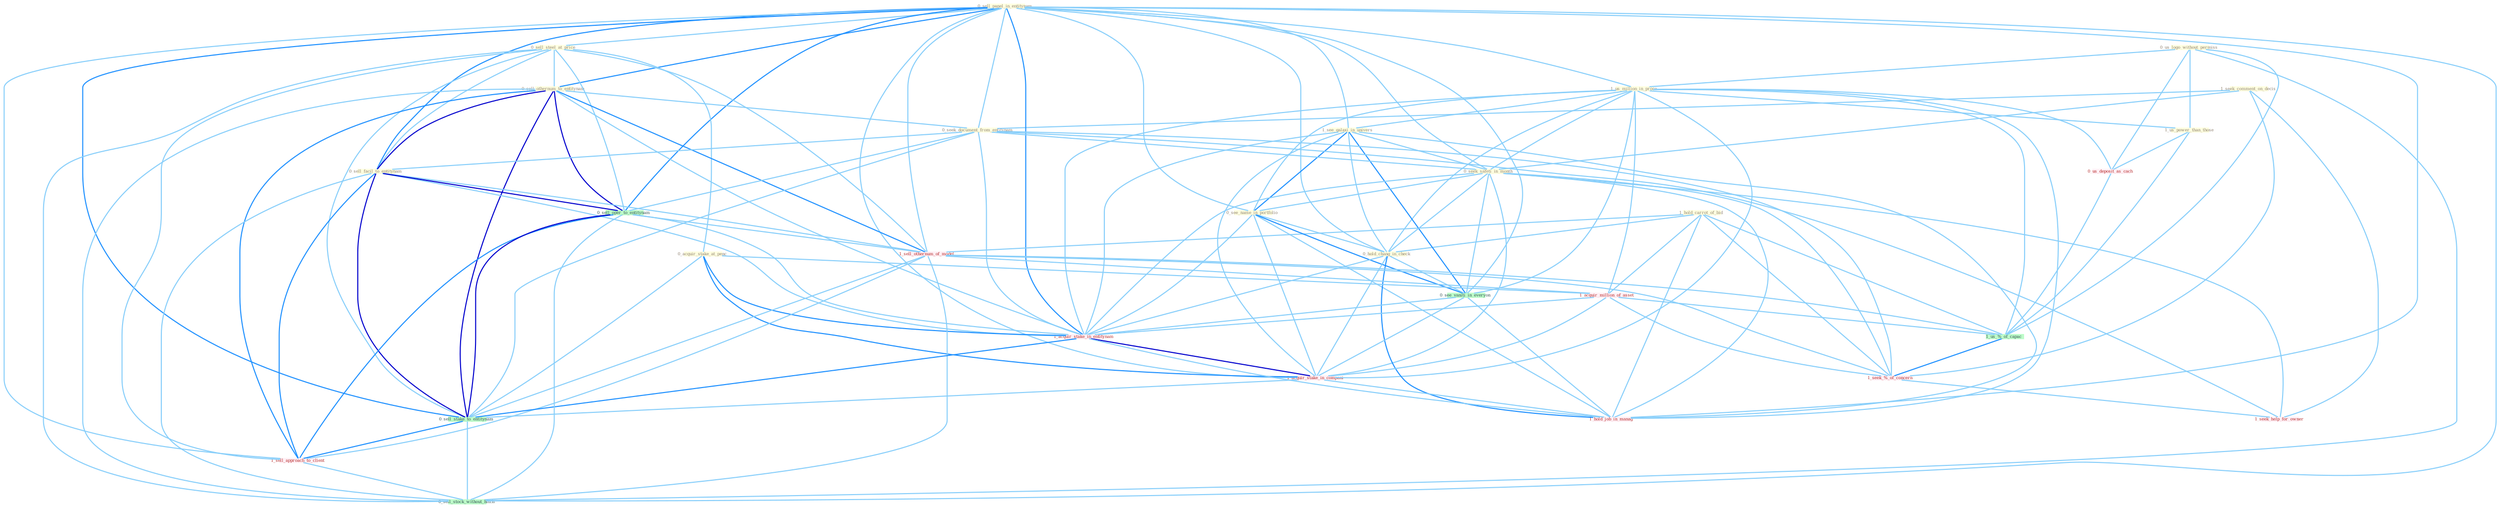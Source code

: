 Graph G{ 
    node
    [shape=polygon,style=filled,width=.5,height=.06,color="#BDFCC9",fixedsize=true,fontsize=4,
    fontcolor="#2f4f4f"];
    {node
    [color="#ffffe0", fontcolor="#8b7d6b"] "0_us_logo_without_permiss " "1_seek_comment_on_decis " "0_sell_panel_in_entitynam " "1_us_million_in_proce " "0_sell_steel_at_price " "1_hold_carrot_of_bid " "0_sell_othernum_to_entitynam " "1_see_galaxi_in_univers " "0_seek_document_from_entitynam " "0_seek_safeti_in_month " "0_see_name_in_portfolio " "0_hold_chang_in_check " "1_us_power_than_those " "0_sell_facil_to_entitynam " "0_acquir_stake_at_penc "}
{node [color="#fff0f5", fontcolor="#b22222"] "1_sell_othernum_of_model " "1_acquir_million_of_asset " "0_us_deposit_as_cach " "1_acquir_stake_in_entitynam " "1_acquir_stake_in_compani " "1_sell_approach_to_client " "1_hold_job_in_manag " "1_seek_%_of_concern " "1_seek_help_for_owner "}
edge [color="#B0E2FF"];

	"0_us_logo_without_permiss " -- "1_us_million_in_proce " [w="1", color="#87cefa" ];
	"0_us_logo_without_permiss " -- "1_us_power_than_those " [w="1", color="#87cefa" ];
	"0_us_logo_without_permiss " -- "0_us_deposit_as_cach " [w="1", color="#87cefa" ];
	"0_us_logo_without_permiss " -- "1_us_%_of_capac " [w="1", color="#87cefa" ];
	"0_us_logo_without_permiss " -- "0_sell_stock_without_hitch " [w="1", color="#87cefa" ];
	"1_seek_comment_on_decis " -- "0_seek_document_from_entitynam " [w="1", color="#87cefa" ];
	"1_seek_comment_on_decis " -- "0_seek_safeti_in_month " [w="1", color="#87cefa" ];
	"1_seek_comment_on_decis " -- "1_seek_%_of_concern " [w="1", color="#87cefa" ];
	"1_seek_comment_on_decis " -- "1_seek_help_for_owner " [w="1", color="#87cefa" ];
	"0_sell_panel_in_entitynam " -- "1_us_million_in_proce " [w="1", color="#87cefa" ];
	"0_sell_panel_in_entitynam " -- "0_sell_steel_at_price " [w="1", color="#87cefa" ];
	"0_sell_panel_in_entitynam " -- "0_sell_othernum_to_entitynam " [w="2", color="#1e90ff" , len=0.8];
	"0_sell_panel_in_entitynam " -- "1_see_galaxi_in_univers " [w="1", color="#87cefa" ];
	"0_sell_panel_in_entitynam " -- "0_seek_document_from_entitynam " [w="1", color="#87cefa" ];
	"0_sell_panel_in_entitynam " -- "0_seek_safeti_in_month " [w="1", color="#87cefa" ];
	"0_sell_panel_in_entitynam " -- "0_see_name_in_portfolio " [w="1", color="#87cefa" ];
	"0_sell_panel_in_entitynam " -- "0_hold_chang_in_check " [w="1", color="#87cefa" ];
	"0_sell_panel_in_entitynam " -- "0_sell_facil_to_entitynam " [w="2", color="#1e90ff" , len=0.8];
	"0_sell_panel_in_entitynam " -- "0_sell_oper_to_entitynam " [w="2", color="#1e90ff" , len=0.8];
	"0_sell_panel_in_entitynam " -- "1_sell_othernum_of_model " [w="1", color="#87cefa" ];
	"0_sell_panel_in_entitynam " -- "0_see_vaniti_in_everyon " [w="1", color="#87cefa" ];
	"0_sell_panel_in_entitynam " -- "1_acquir_stake_in_entitynam " [w="2", color="#1e90ff" , len=0.8];
	"0_sell_panel_in_entitynam " -- "1_acquir_stake_in_compani " [w="1", color="#87cefa" ];
	"0_sell_panel_in_entitynam " -- "0_sell_stake_to_entitynam " [w="2", color="#1e90ff" , len=0.8];
	"0_sell_panel_in_entitynam " -- "1_sell_approach_to_client " [w="1", color="#87cefa" ];
	"0_sell_panel_in_entitynam " -- "1_hold_job_in_manag " [w="1", color="#87cefa" ];
	"0_sell_panel_in_entitynam " -- "0_sell_stock_without_hitch " [w="1", color="#87cefa" ];
	"1_us_million_in_proce " -- "1_see_galaxi_in_univers " [w="1", color="#87cefa" ];
	"1_us_million_in_proce " -- "0_seek_safeti_in_month " [w="1", color="#87cefa" ];
	"1_us_million_in_proce " -- "0_see_name_in_portfolio " [w="1", color="#87cefa" ];
	"1_us_million_in_proce " -- "0_hold_chang_in_check " [w="1", color="#87cefa" ];
	"1_us_million_in_proce " -- "1_us_power_than_those " [w="1", color="#87cefa" ];
	"1_us_million_in_proce " -- "0_see_vaniti_in_everyon " [w="1", color="#87cefa" ];
	"1_us_million_in_proce " -- "1_acquir_million_of_asset " [w="1", color="#87cefa" ];
	"1_us_million_in_proce " -- "0_us_deposit_as_cach " [w="1", color="#87cefa" ];
	"1_us_million_in_proce " -- "1_acquir_stake_in_entitynam " [w="1", color="#87cefa" ];
	"1_us_million_in_proce " -- "1_acquir_stake_in_compani " [w="1", color="#87cefa" ];
	"1_us_million_in_proce " -- "1_us_%_of_capac " [w="1", color="#87cefa" ];
	"1_us_million_in_proce " -- "1_hold_job_in_manag " [w="1", color="#87cefa" ];
	"0_sell_steel_at_price " -- "0_sell_othernum_to_entitynam " [w="1", color="#87cefa" ];
	"0_sell_steel_at_price " -- "0_sell_facil_to_entitynam " [w="1", color="#87cefa" ];
	"0_sell_steel_at_price " -- "0_acquir_stake_at_penc " [w="1", color="#87cefa" ];
	"0_sell_steel_at_price " -- "0_sell_oper_to_entitynam " [w="1", color="#87cefa" ];
	"0_sell_steel_at_price " -- "1_sell_othernum_of_model " [w="1", color="#87cefa" ];
	"0_sell_steel_at_price " -- "0_sell_stake_to_entitynam " [w="1", color="#87cefa" ];
	"0_sell_steel_at_price " -- "1_sell_approach_to_client " [w="1", color="#87cefa" ];
	"0_sell_steel_at_price " -- "0_sell_stock_without_hitch " [w="1", color="#87cefa" ];
	"1_hold_carrot_of_bid " -- "0_hold_chang_in_check " [w="1", color="#87cefa" ];
	"1_hold_carrot_of_bid " -- "1_sell_othernum_of_model " [w="1", color="#87cefa" ];
	"1_hold_carrot_of_bid " -- "1_acquir_million_of_asset " [w="1", color="#87cefa" ];
	"1_hold_carrot_of_bid " -- "1_us_%_of_capac " [w="1", color="#87cefa" ];
	"1_hold_carrot_of_bid " -- "1_hold_job_in_manag " [w="1", color="#87cefa" ];
	"1_hold_carrot_of_bid " -- "1_seek_%_of_concern " [w="1", color="#87cefa" ];
	"0_sell_othernum_to_entitynam " -- "0_seek_document_from_entitynam " [w="1", color="#87cefa" ];
	"0_sell_othernum_to_entitynam " -- "0_sell_facil_to_entitynam " [w="3", color="#0000cd" , len=0.6];
	"0_sell_othernum_to_entitynam " -- "0_sell_oper_to_entitynam " [w="3", color="#0000cd" , len=0.6];
	"0_sell_othernum_to_entitynam " -- "1_sell_othernum_of_model " [w="2", color="#1e90ff" , len=0.8];
	"0_sell_othernum_to_entitynam " -- "1_acquir_stake_in_entitynam " [w="1", color="#87cefa" ];
	"0_sell_othernum_to_entitynam " -- "0_sell_stake_to_entitynam " [w="3", color="#0000cd" , len=0.6];
	"0_sell_othernum_to_entitynam " -- "1_sell_approach_to_client " [w="2", color="#1e90ff" , len=0.8];
	"0_sell_othernum_to_entitynam " -- "0_sell_stock_without_hitch " [w="1", color="#87cefa" ];
	"1_see_galaxi_in_univers " -- "0_seek_safeti_in_month " [w="1", color="#87cefa" ];
	"1_see_galaxi_in_univers " -- "0_see_name_in_portfolio " [w="2", color="#1e90ff" , len=0.8];
	"1_see_galaxi_in_univers " -- "0_hold_chang_in_check " [w="1", color="#87cefa" ];
	"1_see_galaxi_in_univers " -- "0_see_vaniti_in_everyon " [w="2", color="#1e90ff" , len=0.8];
	"1_see_galaxi_in_univers " -- "1_acquir_stake_in_entitynam " [w="1", color="#87cefa" ];
	"1_see_galaxi_in_univers " -- "1_acquir_stake_in_compani " [w="1", color="#87cefa" ];
	"1_see_galaxi_in_univers " -- "1_hold_job_in_manag " [w="1", color="#87cefa" ];
	"0_seek_document_from_entitynam " -- "0_seek_safeti_in_month " [w="1", color="#87cefa" ];
	"0_seek_document_from_entitynam " -- "0_sell_facil_to_entitynam " [w="1", color="#87cefa" ];
	"0_seek_document_from_entitynam " -- "0_sell_oper_to_entitynam " [w="1", color="#87cefa" ];
	"0_seek_document_from_entitynam " -- "1_acquir_stake_in_entitynam " [w="1", color="#87cefa" ];
	"0_seek_document_from_entitynam " -- "0_sell_stake_to_entitynam " [w="1", color="#87cefa" ];
	"0_seek_document_from_entitynam " -- "1_seek_%_of_concern " [w="1", color="#87cefa" ];
	"0_seek_document_from_entitynam " -- "1_seek_help_for_owner " [w="1", color="#87cefa" ];
	"0_seek_safeti_in_month " -- "0_see_name_in_portfolio " [w="1", color="#87cefa" ];
	"0_seek_safeti_in_month " -- "0_hold_chang_in_check " [w="1", color="#87cefa" ];
	"0_seek_safeti_in_month " -- "0_see_vaniti_in_everyon " [w="1", color="#87cefa" ];
	"0_seek_safeti_in_month " -- "1_acquir_stake_in_entitynam " [w="1", color="#87cefa" ];
	"0_seek_safeti_in_month " -- "1_acquir_stake_in_compani " [w="1", color="#87cefa" ];
	"0_seek_safeti_in_month " -- "1_hold_job_in_manag " [w="1", color="#87cefa" ];
	"0_seek_safeti_in_month " -- "1_seek_%_of_concern " [w="1", color="#87cefa" ];
	"0_seek_safeti_in_month " -- "1_seek_help_for_owner " [w="1", color="#87cefa" ];
	"0_see_name_in_portfolio " -- "0_hold_chang_in_check " [w="1", color="#87cefa" ];
	"0_see_name_in_portfolio " -- "0_see_vaniti_in_everyon " [w="2", color="#1e90ff" , len=0.8];
	"0_see_name_in_portfolio " -- "1_acquir_stake_in_entitynam " [w="1", color="#87cefa" ];
	"0_see_name_in_portfolio " -- "1_acquir_stake_in_compani " [w="1", color="#87cefa" ];
	"0_see_name_in_portfolio " -- "1_hold_job_in_manag " [w="1", color="#87cefa" ];
	"0_hold_chang_in_check " -- "0_see_vaniti_in_everyon " [w="1", color="#87cefa" ];
	"0_hold_chang_in_check " -- "1_acquir_stake_in_entitynam " [w="1", color="#87cefa" ];
	"0_hold_chang_in_check " -- "1_acquir_stake_in_compani " [w="1", color="#87cefa" ];
	"0_hold_chang_in_check " -- "1_hold_job_in_manag " [w="2", color="#1e90ff" , len=0.8];
	"1_us_power_than_those " -- "0_us_deposit_as_cach " [w="1", color="#87cefa" ];
	"1_us_power_than_those " -- "1_us_%_of_capac " [w="1", color="#87cefa" ];
	"0_sell_facil_to_entitynam " -- "0_sell_oper_to_entitynam " [w="3", color="#0000cd" , len=0.6];
	"0_sell_facil_to_entitynam " -- "1_sell_othernum_of_model " [w="1", color="#87cefa" ];
	"0_sell_facil_to_entitynam " -- "1_acquir_stake_in_entitynam " [w="1", color="#87cefa" ];
	"0_sell_facil_to_entitynam " -- "0_sell_stake_to_entitynam " [w="3", color="#0000cd" , len=0.6];
	"0_sell_facil_to_entitynam " -- "1_sell_approach_to_client " [w="2", color="#1e90ff" , len=0.8];
	"0_sell_facil_to_entitynam " -- "0_sell_stock_without_hitch " [w="1", color="#87cefa" ];
	"0_acquir_stake_at_penc " -- "1_acquir_million_of_asset " [w="1", color="#87cefa" ];
	"0_acquir_stake_at_penc " -- "1_acquir_stake_in_entitynam " [w="2", color="#1e90ff" , len=0.8];
	"0_acquir_stake_at_penc " -- "1_acquir_stake_in_compani " [w="2", color="#1e90ff" , len=0.8];
	"0_acquir_stake_at_penc " -- "0_sell_stake_to_entitynam " [w="1", color="#87cefa" ];
	"0_sell_oper_to_entitynam " -- "1_sell_othernum_of_model " [w="1", color="#87cefa" ];
	"0_sell_oper_to_entitynam " -- "1_acquir_stake_in_entitynam " [w="1", color="#87cefa" ];
	"0_sell_oper_to_entitynam " -- "0_sell_stake_to_entitynam " [w="3", color="#0000cd" , len=0.6];
	"0_sell_oper_to_entitynam " -- "1_sell_approach_to_client " [w="2", color="#1e90ff" , len=0.8];
	"0_sell_oper_to_entitynam " -- "0_sell_stock_without_hitch " [w="1", color="#87cefa" ];
	"1_sell_othernum_of_model " -- "1_acquir_million_of_asset " [w="1", color="#87cefa" ];
	"1_sell_othernum_of_model " -- "0_sell_stake_to_entitynam " [w="1", color="#87cefa" ];
	"1_sell_othernum_of_model " -- "1_us_%_of_capac " [w="1", color="#87cefa" ];
	"1_sell_othernum_of_model " -- "1_sell_approach_to_client " [w="1", color="#87cefa" ];
	"1_sell_othernum_of_model " -- "0_sell_stock_without_hitch " [w="1", color="#87cefa" ];
	"1_sell_othernum_of_model " -- "1_seek_%_of_concern " [w="1", color="#87cefa" ];
	"0_see_vaniti_in_everyon " -- "1_acquir_stake_in_entitynam " [w="1", color="#87cefa" ];
	"0_see_vaniti_in_everyon " -- "1_acquir_stake_in_compani " [w="1", color="#87cefa" ];
	"0_see_vaniti_in_everyon " -- "1_hold_job_in_manag " [w="1", color="#87cefa" ];
	"1_acquir_million_of_asset " -- "1_acquir_stake_in_entitynam " [w="1", color="#87cefa" ];
	"1_acquir_million_of_asset " -- "1_acquir_stake_in_compani " [w="1", color="#87cefa" ];
	"1_acquir_million_of_asset " -- "1_us_%_of_capac " [w="1", color="#87cefa" ];
	"1_acquir_million_of_asset " -- "1_seek_%_of_concern " [w="1", color="#87cefa" ];
	"0_us_deposit_as_cach " -- "1_us_%_of_capac " [w="1", color="#87cefa" ];
	"1_acquir_stake_in_entitynam " -- "1_acquir_stake_in_compani " [w="3", color="#0000cd" , len=0.6];
	"1_acquir_stake_in_entitynam " -- "0_sell_stake_to_entitynam " [w="2", color="#1e90ff" , len=0.8];
	"1_acquir_stake_in_entitynam " -- "1_hold_job_in_manag " [w="1", color="#87cefa" ];
	"1_acquir_stake_in_compani " -- "0_sell_stake_to_entitynam " [w="1", color="#87cefa" ];
	"1_acquir_stake_in_compani " -- "1_hold_job_in_manag " [w="1", color="#87cefa" ];
	"0_sell_stake_to_entitynam " -- "1_sell_approach_to_client " [w="2", color="#1e90ff" , len=0.8];
	"0_sell_stake_to_entitynam " -- "0_sell_stock_without_hitch " [w="1", color="#87cefa" ];
	"1_us_%_of_capac " -- "1_seek_%_of_concern " [w="2", color="#1e90ff" , len=0.8];
	"1_sell_approach_to_client " -- "0_sell_stock_without_hitch " [w="1", color="#87cefa" ];
	"1_seek_%_of_concern " -- "1_seek_help_for_owner " [w="1", color="#87cefa" ];
}